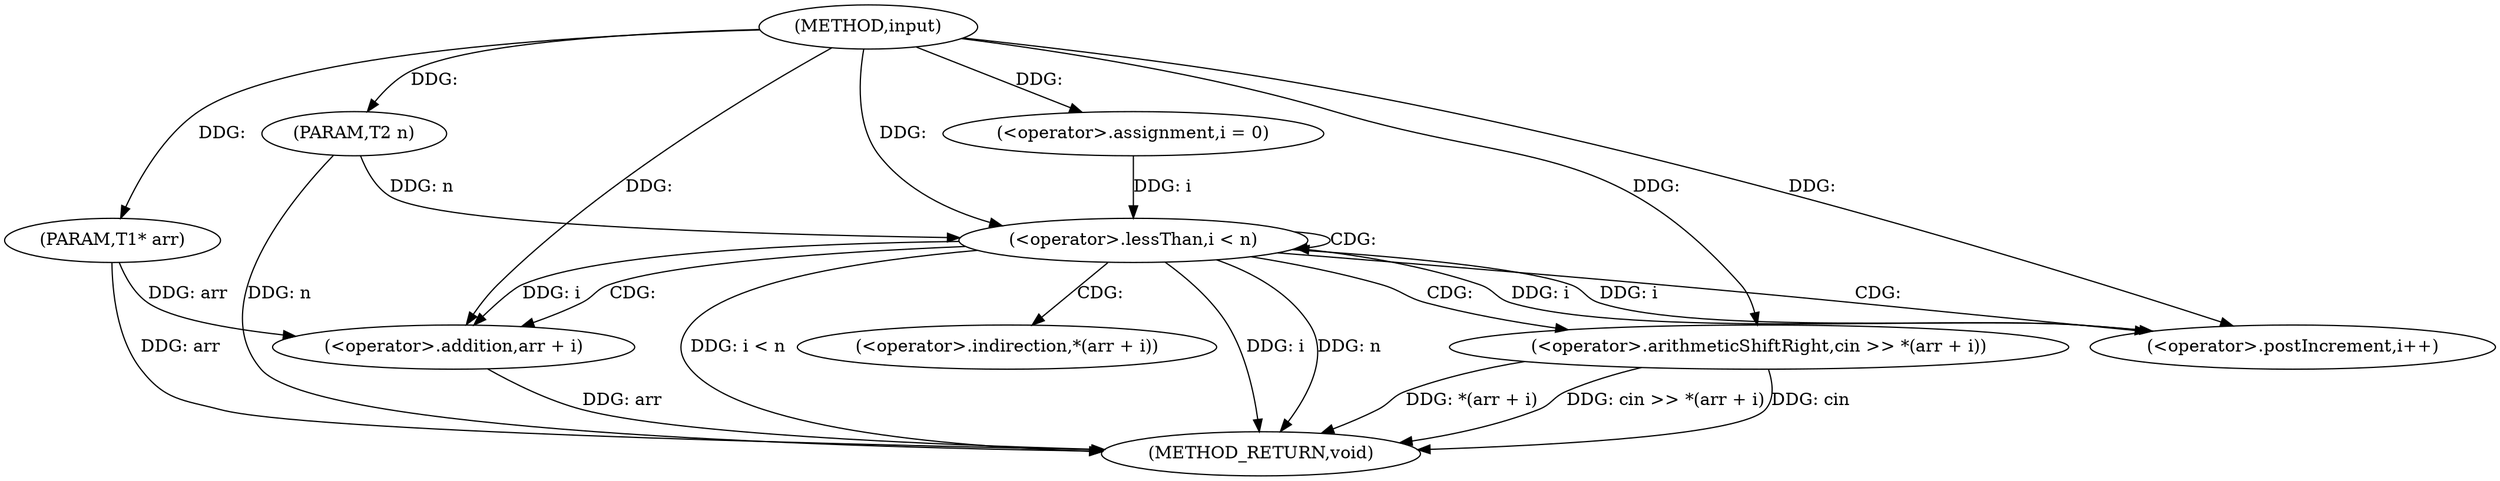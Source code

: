 digraph "input" {  
"1000104" [label = "(METHOD,input)" ]
"1000124" [label = "(METHOD_RETURN,void)" ]
"1000105" [label = "(PARAM,T1* arr)" ]
"1000106" [label = "(PARAM,T2 n)" ]
"1000110" [label = "(<operator>.assignment,i = 0)" ]
"1000113" [label = "(<operator>.lessThan,i < n)" ]
"1000116" [label = "(<operator>.postIncrement,i++)" ]
"1000118" [label = "(<operator>.arithmeticShiftRight,cin >> *(arr + i))" ]
"1000121" [label = "(<operator>.addition,arr + i)" ]
"1000120" [label = "(<operator>.indirection,*(arr + i))" ]
  "1000105" -> "1000124"  [ label = "DDG: arr"] 
  "1000106" -> "1000124"  [ label = "DDG: n"] 
  "1000113" -> "1000124"  [ label = "DDG: i"] 
  "1000113" -> "1000124"  [ label = "DDG: n"] 
  "1000113" -> "1000124"  [ label = "DDG: i < n"] 
  "1000121" -> "1000124"  [ label = "DDG: arr"] 
  "1000118" -> "1000124"  [ label = "DDG: *(arr + i)"] 
  "1000118" -> "1000124"  [ label = "DDG: cin >> *(arr + i)"] 
  "1000118" -> "1000124"  [ label = "DDG: cin"] 
  "1000104" -> "1000105"  [ label = "DDG: "] 
  "1000104" -> "1000106"  [ label = "DDG: "] 
  "1000104" -> "1000110"  [ label = "DDG: "] 
  "1000110" -> "1000113"  [ label = "DDG: i"] 
  "1000116" -> "1000113"  [ label = "DDG: i"] 
  "1000104" -> "1000113"  [ label = "DDG: "] 
  "1000106" -> "1000113"  [ label = "DDG: n"] 
  "1000104" -> "1000116"  [ label = "DDG: "] 
  "1000113" -> "1000116"  [ label = "DDG: i"] 
  "1000104" -> "1000118"  [ label = "DDG: "] 
  "1000105" -> "1000121"  [ label = "DDG: arr"] 
  "1000104" -> "1000121"  [ label = "DDG: "] 
  "1000113" -> "1000121"  [ label = "DDG: i"] 
  "1000113" -> "1000120"  [ label = "CDG: "] 
  "1000113" -> "1000121"  [ label = "CDG: "] 
  "1000113" -> "1000116"  [ label = "CDG: "] 
  "1000113" -> "1000113"  [ label = "CDG: "] 
  "1000113" -> "1000118"  [ label = "CDG: "] 
}
